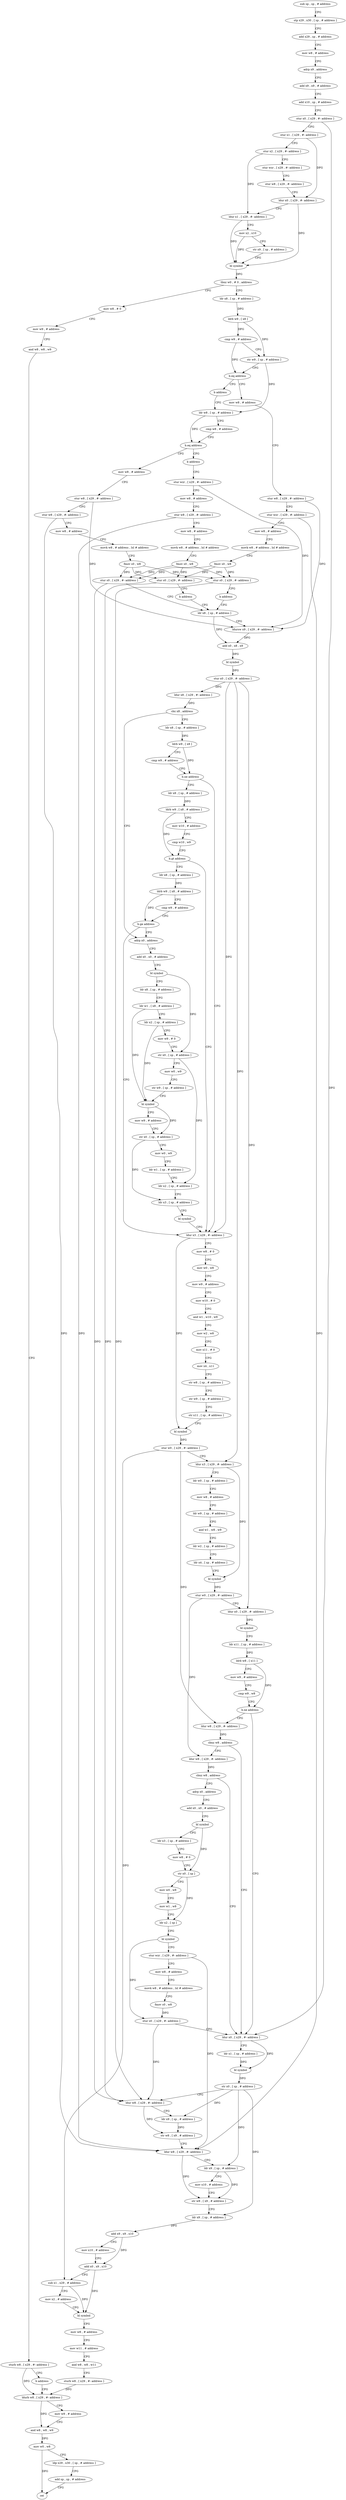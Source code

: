 digraph "func" {
"4278904" [label = "sub sp , sp , # address" ]
"4278908" [label = "stp x29 , x30 , [ sp , # address ]" ]
"4278912" [label = "add x29 , sp , # address" ]
"4278916" [label = "mov w8 , # address" ]
"4278920" [label = "adrp x9 , address" ]
"4278924" [label = "add x9 , x9 , # address" ]
"4278928" [label = "add x10 , sp , # address" ]
"4278932" [label = "stur x0 , [ x29 , #- address ]" ]
"4278936" [label = "stur x1 , [ x29 , #- address ]" ]
"4278940" [label = "stur x2 , [ x29 , #- address ]" ]
"4278944" [label = "stur wzr , [ x29 , #- address ]" ]
"4278948" [label = "stur w8 , [ x29 , #- address ]" ]
"4278952" [label = "ldur x0 , [ x29 , #- address ]" ]
"4278956" [label = "ldur x1 , [ x29 , #- address ]" ]
"4278960" [label = "mov x2 , x10" ]
"4278964" [label = "str x9 , [ sp , # address ]" ]
"4278968" [label = "bl symbol" ]
"4278972" [label = "tbnz w0 , # 0 , address" ]
"4278996" [label = "ldr x8 , [ sp , # address ]" ]
"4278976" [label = "mov w8 , # 0" ]
"4279000" [label = "ldrb w9 , [ x8 ]" ]
"4279004" [label = "cmp w9 , # address" ]
"4279008" [label = "str w9 , [ sp , # address ]" ]
"4279012" [label = "b.eq address" ]
"4279036" [label = "mov w8 , # address" ]
"4279016" [label = "b address" ]
"4278980" [label = "mov w9 , # address" ]
"4278984" [label = "and w8 , w8 , w9" ]
"4278988" [label = "sturb w8 , [ x29 , #- address ]" ]
"4278992" [label = "b address" ]
"4279564" [label = "ldurb w8 , [ x29 , #- address ]" ]
"4279040" [label = "stur w8 , [ x29 , #- address ]" ]
"4279044" [label = "stur wzr , [ x29 , #- address ]" ]
"4279048" [label = "mov w8 , # address" ]
"4279052" [label = "movk w8 , # address , lsl # address" ]
"4279056" [label = "fmov s0 , w8" ]
"4279060" [label = "stur s0 , [ x29 , #- address ]" ]
"4279064" [label = "b address" ]
"4279128" [label = "ldr x8 , [ sp , # address ]" ]
"4279020" [label = "ldr w8 , [ sp , # address ]" ]
"4279568" [label = "mov w9 , # address" ]
"4279572" [label = "and w8 , w8 , w9" ]
"4279576" [label = "mov w0 , w8" ]
"4279580" [label = "ldp x29 , x30 , [ sp , # address ]" ]
"4279584" [label = "add sp , sp , # address" ]
"4279588" [label = "ret" ]
"4279132" [label = "ldursw x9 , [ x29 , #- address ]" ]
"4279136" [label = "add x0 , x8 , x9" ]
"4279140" [label = "bl symbol" ]
"4279144" [label = "stur x0 , [ x29 , #- address ]" ]
"4279148" [label = "ldur x8 , [ x29 , #- address ]" ]
"4279152" [label = "cbz x8 , address" ]
"4279208" [label = "adrp x0 , address" ]
"4279156" [label = "ldr x8 , [ sp , # address ]" ]
"4279024" [label = "cmp w8 , # address" ]
"4279028" [label = "b.eq address" ]
"4279068" [label = "mov w8 , # address" ]
"4279032" [label = "b address" ]
"4279212" [label = "add x0 , x0 , # address" ]
"4279216" [label = "bl symbol" ]
"4279220" [label = "ldr x8 , [ sp , # address ]" ]
"4279224" [label = "ldr w1 , [ x8 , # address ]" ]
"4279228" [label = "ldr x2 , [ sp , # address ]" ]
"4279232" [label = "mov w9 , # 0" ]
"4279236" [label = "str x0 , [ sp , # address ]" ]
"4279240" [label = "mov w0 , w9" ]
"4279244" [label = "str w9 , [ sp , # address ]" ]
"4279248" [label = "bl symbol" ]
"4279252" [label = "mov w9 , # address" ]
"4279256" [label = "str x0 , [ sp , # address ]" ]
"4279260" [label = "mov w0 , w9" ]
"4279264" [label = "ldr w1 , [ sp , # address ]" ]
"4279268" [label = "ldr x2 , [ sp , # address ]" ]
"4279272" [label = "ldr x3 , [ sp , # address ]" ]
"4279276" [label = "bl symbol" ]
"4279280" [label = "ldur x3 , [ x29 , #- address ]" ]
"4279160" [label = "ldrb w9 , [ x8 ]" ]
"4279164" [label = "cmp w9 , # address" ]
"4279168" [label = "b.ne address" ]
"4279172" [label = "ldr x8 , [ sp , # address ]" ]
"4279072" [label = "stur w8 , [ x29 , #- address ]" ]
"4279076" [label = "stur w8 , [ x29 , #- address ]" ]
"4279080" [label = "mov w8 , # address" ]
"4279084" [label = "movk w8 , # address , lsl # address" ]
"4279088" [label = "fmov s0 , w8" ]
"4279092" [label = "stur s0 , [ x29 , #- address ]" ]
"4279096" [label = "b address" ]
"4279100" [label = "stur wzr , [ x29 , #- address ]" ]
"4279476" [label = "ldur x0 , [ x29 , #- address ]" ]
"4279480" [label = "ldr x1 , [ sp , # address ]" ]
"4279484" [label = "bl symbol" ]
"4279488" [label = "str x0 , [ sp , # address ]" ]
"4279492" [label = "ldur w8 , [ x29 , #- address ]" ]
"4279496" [label = "ldr x9 , [ sp , # address ]" ]
"4279500" [label = "str w8 , [ x9 , # address ]" ]
"4279504" [label = "ldur w8 , [ x29 , #- address ]" ]
"4279508" [label = "ldr x9 , [ sp , # address ]" ]
"4279512" [label = "mov x10 , # address" ]
"4279516" [label = "str w8 , [ x9 , # address ]" ]
"4279520" [label = "ldr x9 , [ sp , # address ]" ]
"4279524" [label = "add x9 , x9 , x10" ]
"4279528" [label = "mov x10 , # address" ]
"4279532" [label = "add x0 , x9 , x10" ]
"4279536" [label = "sub x1 , x29 , # address" ]
"4279540" [label = "mov x2 , # address" ]
"4279544" [label = "bl symbol" ]
"4279548" [label = "mov w8 , # address" ]
"4279552" [label = "mov w11 , # address" ]
"4279556" [label = "and w8 , w8 , w11" ]
"4279560" [label = "sturb w8 , [ x29 , #- address ]" ]
"4279400" [label = "ldur w8 , [ x29 , #- address ]" ]
"4279404" [label = "cbnz w8 , address" ]
"4279408" [label = "ldur w8 , [ x29 , #- address ]" ]
"4279284" [label = "mov w8 , # 0" ]
"4279288" [label = "mov w0 , w8" ]
"4279292" [label = "mov w9 , # address" ]
"4279296" [label = "mov w10 , # 0" ]
"4279300" [label = "and w1 , w10 , w9" ]
"4279304" [label = "mov w2 , w8" ]
"4279308" [label = "mov x11 , # 0" ]
"4279312" [label = "mov x4 , x11" ]
"4279316" [label = "str w8 , [ sp , # address ]" ]
"4279320" [label = "str w9 , [ sp , # address ]" ]
"4279324" [label = "str x11 , [ sp , # address ]" ]
"4279328" [label = "bl symbol" ]
"4279332" [label = "stur w0 , [ x29 , #- address ]" ]
"4279336" [label = "ldur x3 , [ x29 , #- address ]" ]
"4279340" [label = "ldr w0 , [ sp , # address ]" ]
"4279344" [label = "mov w8 , # address" ]
"4279348" [label = "ldr w9 , [ sp , # address ]" ]
"4279352" [label = "and w1 , w8 , w9" ]
"4279356" [label = "ldr w2 , [ sp , # address ]" ]
"4279360" [label = "ldr x4 , [ sp , # address ]" ]
"4279364" [label = "bl symbol" ]
"4279368" [label = "stur w0 , [ x29 , #- address ]" ]
"4279372" [label = "ldur x0 , [ x29 , #- address ]" ]
"4279376" [label = "bl symbol" ]
"4279380" [label = "ldr x11 , [ sp , # address ]" ]
"4279384" [label = "ldrb w8 , [ x11 ]" ]
"4279388" [label = "mov w9 , # address" ]
"4279392" [label = "cmp w9 , w8" ]
"4279396" [label = "b.ne address" ]
"4279176" [label = "ldrb w9 , [ x8 , # address ]" ]
"4279180" [label = "mov w10 , # address" ]
"4279184" [label = "cmp w10 , w9" ]
"4279188" [label = "b.gt address" ]
"4279192" [label = "ldr x8 , [ sp , # address ]" ]
"4279104" [label = "mov w8 , # address" ]
"4279108" [label = "stur w8 , [ x29 , #- address ]" ]
"4279112" [label = "mov w8 , # address" ]
"4279116" [label = "movk w8 , # address , lsl # address" ]
"4279120" [label = "fmov s0 , w8" ]
"4279124" [label = "stur s0 , [ x29 , #- address ]" ]
"4279412" [label = "cbnz w8 , address" ]
"4279416" [label = "adrp x0 , address" ]
"4279196" [label = "ldrb w9 , [ x8 , # address ]" ]
"4279200" [label = "cmp w9 , # address" ]
"4279204" [label = "b.ge address" ]
"4279420" [label = "add x0 , x0 , # address" ]
"4279424" [label = "bl symbol" ]
"4279428" [label = "ldr x3 , [ sp , # address ]" ]
"4279432" [label = "mov w8 , # 0" ]
"4279436" [label = "str x0 , [ sp ]" ]
"4279440" [label = "mov w0 , w8" ]
"4279444" [label = "mov w1 , w8" ]
"4279448" [label = "ldr x2 , [ sp ]" ]
"4279452" [label = "bl symbol" ]
"4279456" [label = "stur wzr , [ x29 , #- address ]" ]
"4279460" [label = "mov w8 , # address" ]
"4279464" [label = "movk w8 , # address , lsl # address" ]
"4279468" [label = "fmov s0 , w8" ]
"4279472" [label = "stur s0 , [ x29 , #- address ]" ]
"4278904" -> "4278908" [ label = "CFG" ]
"4278908" -> "4278912" [ label = "CFG" ]
"4278912" -> "4278916" [ label = "CFG" ]
"4278916" -> "4278920" [ label = "CFG" ]
"4278920" -> "4278924" [ label = "CFG" ]
"4278924" -> "4278928" [ label = "CFG" ]
"4278928" -> "4278932" [ label = "CFG" ]
"4278932" -> "4278936" [ label = "CFG" ]
"4278932" -> "4279476" [ label = "DFG" ]
"4278936" -> "4278940" [ label = "CFG" ]
"4278936" -> "4278952" [ label = "DFG" ]
"4278940" -> "4278944" [ label = "CFG" ]
"4278940" -> "4278956" [ label = "DFG" ]
"4278944" -> "4278948" [ label = "CFG" ]
"4278948" -> "4278952" [ label = "CFG" ]
"4278952" -> "4278956" [ label = "CFG" ]
"4278952" -> "4278968" [ label = "DFG" ]
"4278956" -> "4278960" [ label = "CFG" ]
"4278956" -> "4278968" [ label = "DFG" ]
"4278960" -> "4278964" [ label = "CFG" ]
"4278960" -> "4278968" [ label = "DFG" ]
"4278964" -> "4278968" [ label = "CFG" ]
"4278968" -> "4278972" [ label = "DFG" ]
"4278972" -> "4278996" [ label = "CFG" ]
"4278972" -> "4278976" [ label = "CFG" ]
"4278996" -> "4279000" [ label = "DFG" ]
"4278976" -> "4278980" [ label = "CFG" ]
"4279000" -> "4279004" [ label = "DFG" ]
"4279000" -> "4279008" [ label = "DFG" ]
"4279004" -> "4279008" [ label = "CFG" ]
"4279004" -> "4279012" [ label = "DFG" ]
"4279008" -> "4279012" [ label = "CFG" ]
"4279008" -> "4279020" [ label = "DFG" ]
"4279012" -> "4279036" [ label = "CFG" ]
"4279012" -> "4279016" [ label = "CFG" ]
"4279036" -> "4279040" [ label = "CFG" ]
"4279016" -> "4279020" [ label = "CFG" ]
"4278980" -> "4278984" [ label = "CFG" ]
"4278984" -> "4278988" [ label = "CFG" ]
"4278988" -> "4278992" [ label = "CFG" ]
"4278988" -> "4279564" [ label = "DFG" ]
"4278992" -> "4279564" [ label = "CFG" ]
"4279564" -> "4279568" [ label = "CFG" ]
"4279564" -> "4279572" [ label = "DFG" ]
"4279040" -> "4279044" [ label = "CFG" ]
"4279040" -> "4279132" [ label = "DFG" ]
"4279044" -> "4279048" [ label = "CFG" ]
"4279044" -> "4279504" [ label = "DFG" ]
"4279048" -> "4279052" [ label = "CFG" ]
"4279052" -> "4279056" [ label = "CFG" ]
"4279056" -> "4279060" [ label = "DFG" ]
"4279056" -> "4279092" [ label = "DFG" ]
"4279056" -> "4279124" [ label = "DFG" ]
"4279060" -> "4279064" [ label = "CFG" ]
"4279060" -> "4279492" [ label = "DFG" ]
"4279064" -> "4279128" [ label = "CFG" ]
"4279128" -> "4279132" [ label = "CFG" ]
"4279128" -> "4279136" [ label = "DFG" ]
"4279020" -> "4279024" [ label = "CFG" ]
"4279020" -> "4279028" [ label = "DFG" ]
"4279568" -> "4279572" [ label = "CFG" ]
"4279572" -> "4279576" [ label = "DFG" ]
"4279576" -> "4279580" [ label = "CFG" ]
"4279576" -> "4279588" [ label = "DFG" ]
"4279580" -> "4279584" [ label = "CFG" ]
"4279584" -> "4279588" [ label = "CFG" ]
"4279132" -> "4279136" [ label = "DFG" ]
"4279136" -> "4279140" [ label = "DFG" ]
"4279140" -> "4279144" [ label = "DFG" ]
"4279144" -> "4279148" [ label = "DFG" ]
"4279144" -> "4279280" [ label = "DFG" ]
"4279144" -> "4279336" [ label = "DFG" ]
"4279144" -> "4279372" [ label = "DFG" ]
"4279148" -> "4279152" [ label = "DFG" ]
"4279152" -> "4279208" [ label = "CFG" ]
"4279152" -> "4279156" [ label = "CFG" ]
"4279208" -> "4279212" [ label = "CFG" ]
"4279156" -> "4279160" [ label = "DFG" ]
"4279024" -> "4279028" [ label = "CFG" ]
"4279028" -> "4279068" [ label = "CFG" ]
"4279028" -> "4279032" [ label = "CFG" ]
"4279068" -> "4279072" [ label = "CFG" ]
"4279032" -> "4279100" [ label = "CFG" ]
"4279212" -> "4279216" [ label = "CFG" ]
"4279216" -> "4279220" [ label = "CFG" ]
"4279216" -> "4279236" [ label = "DFG" ]
"4279220" -> "4279224" [ label = "CFG" ]
"4279224" -> "4279228" [ label = "CFG" ]
"4279224" -> "4279248" [ label = "DFG" ]
"4279228" -> "4279232" [ label = "CFG" ]
"4279228" -> "4279248" [ label = "DFG" ]
"4279232" -> "4279236" [ label = "CFG" ]
"4279236" -> "4279240" [ label = "CFG" ]
"4279236" -> "4279268" [ label = "DFG" ]
"4279240" -> "4279244" [ label = "CFG" ]
"4279244" -> "4279248" [ label = "CFG" ]
"4279248" -> "4279252" [ label = "CFG" ]
"4279248" -> "4279256" [ label = "DFG" ]
"4279252" -> "4279256" [ label = "CFG" ]
"4279256" -> "4279260" [ label = "CFG" ]
"4279256" -> "4279272" [ label = "DFG" ]
"4279260" -> "4279264" [ label = "CFG" ]
"4279264" -> "4279268" [ label = "CFG" ]
"4279268" -> "4279272" [ label = "CFG" ]
"4279272" -> "4279276" [ label = "CFG" ]
"4279276" -> "4279280" [ label = "CFG" ]
"4279280" -> "4279284" [ label = "CFG" ]
"4279280" -> "4279328" [ label = "DFG" ]
"4279160" -> "4279164" [ label = "CFG" ]
"4279160" -> "4279168" [ label = "DFG" ]
"4279164" -> "4279168" [ label = "CFG" ]
"4279168" -> "4279280" [ label = "CFG" ]
"4279168" -> "4279172" [ label = "CFG" ]
"4279172" -> "4279176" [ label = "DFG" ]
"4279072" -> "4279076" [ label = "CFG" ]
"4279072" -> "4279132" [ label = "DFG" ]
"4279076" -> "4279080" [ label = "CFG" ]
"4279076" -> "4279504" [ label = "DFG" ]
"4279080" -> "4279084" [ label = "CFG" ]
"4279084" -> "4279088" [ label = "CFG" ]
"4279088" -> "4279092" [ label = "DFG" ]
"4279088" -> "4279060" [ label = "DFG" ]
"4279088" -> "4279124" [ label = "DFG" ]
"4279092" -> "4279096" [ label = "CFG" ]
"4279092" -> "4279492" [ label = "DFG" ]
"4279096" -> "4279128" [ label = "CFG" ]
"4279100" -> "4279104" [ label = "CFG" ]
"4279100" -> "4279132" [ label = "DFG" ]
"4279476" -> "4279480" [ label = "CFG" ]
"4279476" -> "4279484" [ label = "DFG" ]
"4279480" -> "4279484" [ label = "DFG" ]
"4279484" -> "4279488" [ label = "DFG" ]
"4279488" -> "4279492" [ label = "CFG" ]
"4279488" -> "4279496" [ label = "DFG" ]
"4279488" -> "4279508" [ label = "DFG" ]
"4279488" -> "4279520" [ label = "DFG" ]
"4279492" -> "4279496" [ label = "CFG" ]
"4279492" -> "4279500" [ label = "DFG" ]
"4279496" -> "4279500" [ label = "DFG" ]
"4279500" -> "4279504" [ label = "CFG" ]
"4279504" -> "4279508" [ label = "CFG" ]
"4279504" -> "4279516" [ label = "DFG" ]
"4279508" -> "4279512" [ label = "CFG" ]
"4279508" -> "4279516" [ label = "DFG" ]
"4279512" -> "4279516" [ label = "CFG" ]
"4279516" -> "4279520" [ label = "CFG" ]
"4279520" -> "4279524" [ label = "DFG" ]
"4279524" -> "4279528" [ label = "CFG" ]
"4279524" -> "4279532" [ label = "DFG" ]
"4279528" -> "4279532" [ label = "CFG" ]
"4279532" -> "4279536" [ label = "CFG" ]
"4279532" -> "4279544" [ label = "DFG" ]
"4279536" -> "4279540" [ label = "CFG" ]
"4279536" -> "4279544" [ label = "DFG" ]
"4279540" -> "4279544" [ label = "CFG" ]
"4279544" -> "4279548" [ label = "CFG" ]
"4279548" -> "4279552" [ label = "CFG" ]
"4279552" -> "4279556" [ label = "CFG" ]
"4279556" -> "4279560" [ label = "CFG" ]
"4279560" -> "4279564" [ label = "DFG" ]
"4279400" -> "4279404" [ label = "DFG" ]
"4279404" -> "4279476" [ label = "CFG" ]
"4279404" -> "4279408" [ label = "CFG" ]
"4279408" -> "4279412" [ label = "DFG" ]
"4279284" -> "4279288" [ label = "CFG" ]
"4279288" -> "4279292" [ label = "CFG" ]
"4279292" -> "4279296" [ label = "CFG" ]
"4279296" -> "4279300" [ label = "CFG" ]
"4279300" -> "4279304" [ label = "CFG" ]
"4279304" -> "4279308" [ label = "CFG" ]
"4279308" -> "4279312" [ label = "CFG" ]
"4279312" -> "4279316" [ label = "CFG" ]
"4279316" -> "4279320" [ label = "CFG" ]
"4279320" -> "4279324" [ label = "CFG" ]
"4279324" -> "4279328" [ label = "CFG" ]
"4279328" -> "4279332" [ label = "DFG" ]
"4279332" -> "4279336" [ label = "CFG" ]
"4279332" -> "4279400" [ label = "DFG" ]
"4279332" -> "4279536" [ label = "DFG" ]
"4279336" -> "4279340" [ label = "CFG" ]
"4279336" -> "4279364" [ label = "DFG" ]
"4279340" -> "4279344" [ label = "CFG" ]
"4279344" -> "4279348" [ label = "CFG" ]
"4279348" -> "4279352" [ label = "CFG" ]
"4279352" -> "4279356" [ label = "CFG" ]
"4279356" -> "4279360" [ label = "CFG" ]
"4279360" -> "4279364" [ label = "CFG" ]
"4279364" -> "4279368" [ label = "DFG" ]
"4279368" -> "4279372" [ label = "CFG" ]
"4279368" -> "4279408" [ label = "DFG" ]
"4279372" -> "4279376" [ label = "DFG" ]
"4279376" -> "4279380" [ label = "CFG" ]
"4279380" -> "4279384" [ label = "DFG" ]
"4279384" -> "4279388" [ label = "CFG" ]
"4279384" -> "4279396" [ label = "DFG" ]
"4279388" -> "4279392" [ label = "CFG" ]
"4279392" -> "4279396" [ label = "CFG" ]
"4279396" -> "4279476" [ label = "CFG" ]
"4279396" -> "4279400" [ label = "CFG" ]
"4279176" -> "4279180" [ label = "CFG" ]
"4279176" -> "4279188" [ label = "DFG" ]
"4279180" -> "4279184" [ label = "CFG" ]
"4279184" -> "4279188" [ label = "CFG" ]
"4279188" -> "4279280" [ label = "CFG" ]
"4279188" -> "4279192" [ label = "CFG" ]
"4279192" -> "4279196" [ label = "DFG" ]
"4279104" -> "4279108" [ label = "CFG" ]
"4279108" -> "4279112" [ label = "CFG" ]
"4279108" -> "4279504" [ label = "DFG" ]
"4279112" -> "4279116" [ label = "CFG" ]
"4279116" -> "4279120" [ label = "CFG" ]
"4279120" -> "4279124" [ label = "DFG" ]
"4279120" -> "4279060" [ label = "DFG" ]
"4279120" -> "4279092" [ label = "DFG" ]
"4279124" -> "4279128" [ label = "CFG" ]
"4279124" -> "4279492" [ label = "DFG" ]
"4279412" -> "4279476" [ label = "CFG" ]
"4279412" -> "4279416" [ label = "CFG" ]
"4279416" -> "4279420" [ label = "CFG" ]
"4279196" -> "4279200" [ label = "CFG" ]
"4279196" -> "4279204" [ label = "DFG" ]
"4279200" -> "4279204" [ label = "CFG" ]
"4279204" -> "4279280" [ label = "CFG" ]
"4279204" -> "4279208" [ label = "CFG" ]
"4279420" -> "4279424" [ label = "CFG" ]
"4279424" -> "4279428" [ label = "CFG" ]
"4279424" -> "4279436" [ label = "DFG" ]
"4279428" -> "4279432" [ label = "CFG" ]
"4279432" -> "4279436" [ label = "CFG" ]
"4279436" -> "4279440" [ label = "CFG" ]
"4279436" -> "4279448" [ label = "DFG" ]
"4279440" -> "4279444" [ label = "CFG" ]
"4279444" -> "4279448" [ label = "CFG" ]
"4279448" -> "4279452" [ label = "CFG" ]
"4279452" -> "4279456" [ label = "CFG" ]
"4279452" -> "4279472" [ label = "DFG" ]
"4279456" -> "4279460" [ label = "CFG" ]
"4279456" -> "4279504" [ label = "DFG" ]
"4279460" -> "4279464" [ label = "CFG" ]
"4279464" -> "4279468" [ label = "CFG" ]
"4279468" -> "4279472" [ label = "DFG" ]
"4279472" -> "4279476" [ label = "CFG" ]
"4279472" -> "4279492" [ label = "DFG" ]
}
